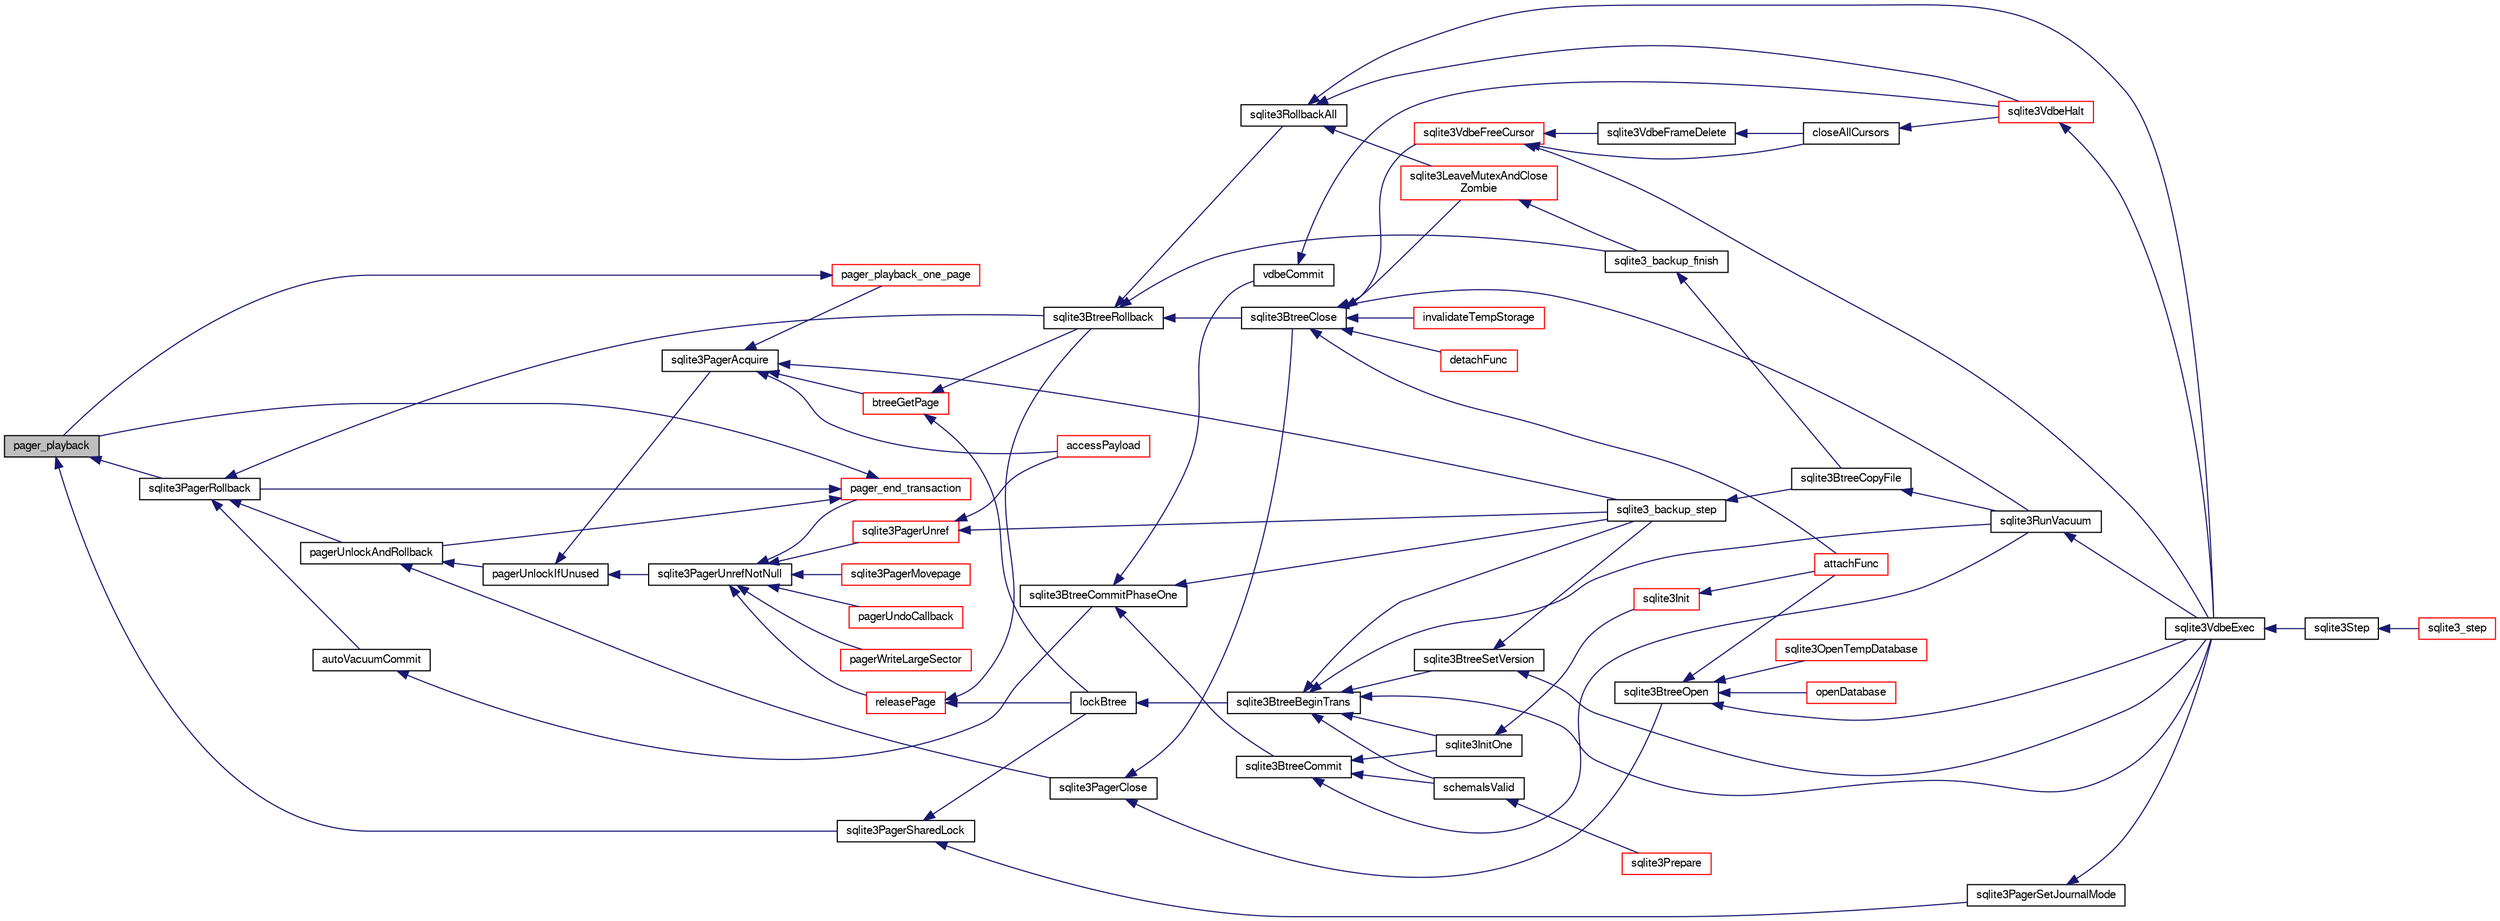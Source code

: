 digraph "pager_playback"
{
  edge [fontname="FreeSans",fontsize="10",labelfontname="FreeSans",labelfontsize="10"];
  node [fontname="FreeSans",fontsize="10",shape=record];
  rankdir="LR";
  Node194029 [label="pager_playback",height=0.2,width=0.4,color="black", fillcolor="grey75", style="filled", fontcolor="black"];
  Node194029 -> Node194030 [dir="back",color="midnightblue",fontsize="10",style="solid",fontname="FreeSans"];
  Node194030 [label="sqlite3PagerSharedLock",height=0.2,width=0.4,color="black", fillcolor="white", style="filled",URL="$sqlite3_8c.html#a58c197b629fb6eaacf96c7add57c70df"];
  Node194030 -> Node194031 [dir="back",color="midnightblue",fontsize="10",style="solid",fontname="FreeSans"];
  Node194031 [label="sqlite3PagerSetJournalMode",height=0.2,width=0.4,color="black", fillcolor="white", style="filled",URL="$sqlite3_8c.html#afb929a0a4553cda84de16180ddbd09f7"];
  Node194031 -> Node194032 [dir="back",color="midnightblue",fontsize="10",style="solid",fontname="FreeSans"];
  Node194032 [label="sqlite3VdbeExec",height=0.2,width=0.4,color="black", fillcolor="white", style="filled",URL="$sqlite3_8c.html#a8ce40a614bdc56719c4d642b1e4dfb21"];
  Node194032 -> Node194033 [dir="back",color="midnightblue",fontsize="10",style="solid",fontname="FreeSans"];
  Node194033 [label="sqlite3Step",height=0.2,width=0.4,color="black", fillcolor="white", style="filled",URL="$sqlite3_8c.html#a3f2872e873e2758a4beedad1d5113554"];
  Node194033 -> Node194034 [dir="back",color="midnightblue",fontsize="10",style="solid",fontname="FreeSans"];
  Node194034 [label="sqlite3_step",height=0.2,width=0.4,color="red", fillcolor="white", style="filled",URL="$sqlite3_8h.html#ac1e491ce36b7471eb28387f7d3c74334"];
  Node194030 -> Node194293 [dir="back",color="midnightblue",fontsize="10",style="solid",fontname="FreeSans"];
  Node194293 [label="lockBtree",height=0.2,width=0.4,color="black", fillcolor="white", style="filled",URL="$sqlite3_8c.html#a5b808194d3178be15705a420265cee9d"];
  Node194293 -> Node194294 [dir="back",color="midnightblue",fontsize="10",style="solid",fontname="FreeSans"];
  Node194294 [label="sqlite3BtreeBeginTrans",height=0.2,width=0.4,color="black", fillcolor="white", style="filled",URL="$sqlite3_8c.html#a52d6706df15c67c22aa7d0e290c16bf5"];
  Node194294 -> Node194295 [dir="back",color="midnightblue",fontsize="10",style="solid",fontname="FreeSans"];
  Node194295 [label="sqlite3BtreeSetVersion",height=0.2,width=0.4,color="black", fillcolor="white", style="filled",URL="$sqlite3_8c.html#a2db3061b5c557699a47415ca0342ba01"];
  Node194295 -> Node194245 [dir="back",color="midnightblue",fontsize="10",style="solid",fontname="FreeSans"];
  Node194245 [label="sqlite3_backup_step",height=0.2,width=0.4,color="black", fillcolor="white", style="filled",URL="$sqlite3_8h.html#a1699b75e98d082eebc465a9e64c35269"];
  Node194245 -> Node194246 [dir="back",color="midnightblue",fontsize="10",style="solid",fontname="FreeSans"];
  Node194246 [label="sqlite3BtreeCopyFile",height=0.2,width=0.4,color="black", fillcolor="white", style="filled",URL="$sqlite3_8c.html#a4d9e19a79f0d5c1dfcef0bd137ae83f9"];
  Node194246 -> Node194218 [dir="back",color="midnightblue",fontsize="10",style="solid",fontname="FreeSans"];
  Node194218 [label="sqlite3RunVacuum",height=0.2,width=0.4,color="black", fillcolor="white", style="filled",URL="$sqlite3_8c.html#a5e83ddc7b3e7e8e79ad5d1fc92de1d2f"];
  Node194218 -> Node194032 [dir="back",color="midnightblue",fontsize="10",style="solid",fontname="FreeSans"];
  Node194295 -> Node194032 [dir="back",color="midnightblue",fontsize="10",style="solid",fontname="FreeSans"];
  Node194294 -> Node194245 [dir="back",color="midnightblue",fontsize="10",style="solid",fontname="FreeSans"];
  Node194294 -> Node194032 [dir="back",color="midnightblue",fontsize="10",style="solid",fontname="FreeSans"];
  Node194294 -> Node194058 [dir="back",color="midnightblue",fontsize="10",style="solid",fontname="FreeSans"];
  Node194058 [label="sqlite3InitOne",height=0.2,width=0.4,color="black", fillcolor="white", style="filled",URL="$sqlite3_8c.html#ac4318b25df65269906b0379251fe9b85"];
  Node194058 -> Node194059 [dir="back",color="midnightblue",fontsize="10",style="solid",fontname="FreeSans"];
  Node194059 [label="sqlite3Init",height=0.2,width=0.4,color="red", fillcolor="white", style="filled",URL="$sqlite3_8c.html#aed74e3dc765631a833f522f425ff5a48"];
  Node194059 -> Node194060 [dir="back",color="midnightblue",fontsize="10",style="solid",fontname="FreeSans"];
  Node194060 [label="attachFunc",height=0.2,width=0.4,color="red", fillcolor="white", style="filled",URL="$sqlite3_8c.html#a69cb751a7da501b9a0aa37e0d7c3eaf7"];
  Node194294 -> Node194243 [dir="back",color="midnightblue",fontsize="10",style="solid",fontname="FreeSans"];
  Node194243 [label="schemaIsValid",height=0.2,width=0.4,color="black", fillcolor="white", style="filled",URL="$sqlite3_8c.html#a7c466fe28e7ca6f46b8bf72c46d9738d"];
  Node194243 -> Node194211 [dir="back",color="midnightblue",fontsize="10",style="solid",fontname="FreeSans"];
  Node194211 [label="sqlite3Prepare",height=0.2,width=0.4,color="red", fillcolor="white", style="filled",URL="$sqlite3_8c.html#acb25890858d0bf4b12eb7aae569f0c7b"];
  Node194294 -> Node194218 [dir="back",color="midnightblue",fontsize="10",style="solid",fontname="FreeSans"];
  Node194029 -> Node194296 [dir="back",color="midnightblue",fontsize="10",style="solid",fontname="FreeSans"];
  Node194296 [label="sqlite3PagerRollback",height=0.2,width=0.4,color="black", fillcolor="white", style="filled",URL="$sqlite3_8c.html#afdd2ecbb97b7a716892ff6bd10c7dfd0"];
  Node194296 -> Node194297 [dir="back",color="midnightblue",fontsize="10",style="solid",fontname="FreeSans"];
  Node194297 [label="pagerUnlockAndRollback",height=0.2,width=0.4,color="black", fillcolor="white", style="filled",URL="$sqlite3_8c.html#a02d96b7bf62c3b13ba905d168914518c"];
  Node194297 -> Node194298 [dir="back",color="midnightblue",fontsize="10",style="solid",fontname="FreeSans"];
  Node194298 [label="sqlite3PagerClose",height=0.2,width=0.4,color="black", fillcolor="white", style="filled",URL="$sqlite3_8c.html#af94b1f96b60689fd09422cce2c85f53f"];
  Node194298 -> Node194299 [dir="back",color="midnightblue",fontsize="10",style="solid",fontname="FreeSans"];
  Node194299 [label="sqlite3BtreeOpen",height=0.2,width=0.4,color="black", fillcolor="white", style="filled",URL="$sqlite3_8c.html#a13dcb44dc34af6ce9d38de9c5aa975f9"];
  Node194299 -> Node194032 [dir="back",color="midnightblue",fontsize="10",style="solid",fontname="FreeSans"];
  Node194299 -> Node194060 [dir="back",color="midnightblue",fontsize="10",style="solid",fontname="FreeSans"];
  Node194299 -> Node194300 [dir="back",color="midnightblue",fontsize="10",style="solid",fontname="FreeSans"];
  Node194300 [label="sqlite3OpenTempDatabase",height=0.2,width=0.4,color="red", fillcolor="white", style="filled",URL="$sqlite3_8c.html#aaf3088380b731428b72d3b5777f93755"];
  Node194299 -> Node194267 [dir="back",color="midnightblue",fontsize="10",style="solid",fontname="FreeSans"];
  Node194267 [label="openDatabase",height=0.2,width=0.4,color="red", fillcolor="white", style="filled",URL="$sqlite3_8c.html#a6a9c3bc3a64234e863413f41db473758"];
  Node194298 -> Node194305 [dir="back",color="midnightblue",fontsize="10",style="solid",fontname="FreeSans"];
  Node194305 [label="sqlite3BtreeClose",height=0.2,width=0.4,color="black", fillcolor="white", style="filled",URL="$sqlite3_8c.html#a729b65009b66a99200496b09c124df01"];
  Node194305 -> Node194306 [dir="back",color="midnightblue",fontsize="10",style="solid",fontname="FreeSans"];
  Node194306 [label="sqlite3VdbeFreeCursor",height=0.2,width=0.4,color="red", fillcolor="white", style="filled",URL="$sqlite3_8c.html#a0f9084083e1d0639708934630f33d6ef"];
  Node194306 -> Node194307 [dir="back",color="midnightblue",fontsize="10",style="solid",fontname="FreeSans"];
  Node194307 [label="sqlite3VdbeFrameDelete",height=0.2,width=0.4,color="black", fillcolor="white", style="filled",URL="$sqlite3_8c.html#adb3773fdfb1685857e28891f76365900"];
  Node194307 -> Node194308 [dir="back",color="midnightblue",fontsize="10",style="solid",fontname="FreeSans"];
  Node194308 [label="closeAllCursors",height=0.2,width=0.4,color="black", fillcolor="white", style="filled",URL="$sqlite3_8c.html#af1ac189735864dd6989a8c5af4557547"];
  Node194308 -> Node194251 [dir="back",color="midnightblue",fontsize="10",style="solid",fontname="FreeSans"];
  Node194251 [label="sqlite3VdbeHalt",height=0.2,width=0.4,color="red", fillcolor="white", style="filled",URL="$sqlite3_8c.html#a8d1d99703d999190fbc35ecc981cb709"];
  Node194251 -> Node194032 [dir="back",color="midnightblue",fontsize="10",style="solid",fontname="FreeSans"];
  Node194306 -> Node194308 [dir="back",color="midnightblue",fontsize="10",style="solid",fontname="FreeSans"];
  Node194306 -> Node194032 [dir="back",color="midnightblue",fontsize="10",style="solid",fontname="FreeSans"];
  Node194305 -> Node194060 [dir="back",color="midnightblue",fontsize="10",style="solid",fontname="FreeSans"];
  Node194305 -> Node194247 [dir="back",color="midnightblue",fontsize="10",style="solid",fontname="FreeSans"];
  Node194247 [label="detachFunc",height=0.2,width=0.4,color="red", fillcolor="white", style="filled",URL="$sqlite3_8c.html#a2b3dd04cb87abd088926ab0082a60b77"];
  Node194305 -> Node194248 [dir="back",color="midnightblue",fontsize="10",style="solid",fontname="FreeSans"];
  Node194248 [label="invalidateTempStorage",height=0.2,width=0.4,color="red", fillcolor="white", style="filled",URL="$sqlite3_8c.html#a759777a1eb3c3e96a5af94932b39e69a"];
  Node194305 -> Node194218 [dir="back",color="midnightblue",fontsize="10",style="solid",fontname="FreeSans"];
  Node194305 -> Node194261 [dir="back",color="midnightblue",fontsize="10",style="solid",fontname="FreeSans"];
  Node194261 [label="sqlite3LeaveMutexAndClose\lZombie",height=0.2,width=0.4,color="red", fillcolor="white", style="filled",URL="$sqlite3_8c.html#afe3a37c29dcb0fe9fc15fe07a3976f59"];
  Node194261 -> Node194262 [dir="back",color="midnightblue",fontsize="10",style="solid",fontname="FreeSans"];
  Node194262 [label="sqlite3_backup_finish",height=0.2,width=0.4,color="black", fillcolor="white", style="filled",URL="$sqlite3_8h.html#a176857dd58d99be53b6d7305533e0048"];
  Node194262 -> Node194246 [dir="back",color="midnightblue",fontsize="10",style="solid",fontname="FreeSans"];
  Node194297 -> Node194310 [dir="back",color="midnightblue",fontsize="10",style="solid",fontname="FreeSans"];
  Node194310 [label="pagerUnlockIfUnused",height=0.2,width=0.4,color="black", fillcolor="white", style="filled",URL="$sqlite3_8c.html#abf547f4276efb6f10262f7fde1e4d065"];
  Node194310 -> Node194311 [dir="back",color="midnightblue",fontsize="10",style="solid",fontname="FreeSans"];
  Node194311 [label="sqlite3PagerAcquire",height=0.2,width=0.4,color="black", fillcolor="white", style="filled",URL="$sqlite3_8c.html#a22a53daafd2bd778cda390312651f994"];
  Node194311 -> Node194312 [dir="back",color="midnightblue",fontsize="10",style="solid",fontname="FreeSans"];
  Node194312 [label="pager_playback_one_page",height=0.2,width=0.4,color="red", fillcolor="white", style="filled",URL="$sqlite3_8c.html#adfca1dee9939482792fe2b4ed982d00e"];
  Node194312 -> Node194029 [dir="back",color="midnightblue",fontsize="10",style="solid",fontname="FreeSans"];
  Node194311 -> Node194317 [dir="back",color="midnightblue",fontsize="10",style="solid",fontname="FreeSans"];
  Node194317 [label="btreeGetPage",height=0.2,width=0.4,color="red", fillcolor="white", style="filled",URL="$sqlite3_8c.html#ac59679e30ceb0190614fbd19a7feb6de"];
  Node194317 -> Node194293 [dir="back",color="midnightblue",fontsize="10",style="solid",fontname="FreeSans"];
  Node194317 -> Node194356 [dir="back",color="midnightblue",fontsize="10",style="solid",fontname="FreeSans"];
  Node194356 [label="sqlite3BtreeRollback",height=0.2,width=0.4,color="black", fillcolor="white", style="filled",URL="$sqlite3_8c.html#a317473acdafdd688385c8954f09de186"];
  Node194356 -> Node194305 [dir="back",color="midnightblue",fontsize="10",style="solid",fontname="FreeSans"];
  Node194356 -> Node194262 [dir="back",color="midnightblue",fontsize="10",style="solid",fontname="FreeSans"];
  Node194356 -> Node194250 [dir="back",color="midnightblue",fontsize="10",style="solid",fontname="FreeSans"];
  Node194250 [label="sqlite3RollbackAll",height=0.2,width=0.4,color="black", fillcolor="white", style="filled",URL="$sqlite3_8c.html#ad902dd388d73208539f557962e3fe6bb"];
  Node194250 -> Node194251 [dir="back",color="midnightblue",fontsize="10",style="solid",fontname="FreeSans"];
  Node194250 -> Node194032 [dir="back",color="midnightblue",fontsize="10",style="solid",fontname="FreeSans"];
  Node194250 -> Node194261 [dir="back",color="midnightblue",fontsize="10",style="solid",fontname="FreeSans"];
  Node194311 -> Node194358 [dir="back",color="midnightblue",fontsize="10",style="solid",fontname="FreeSans"];
  Node194358 [label="accessPayload",height=0.2,width=0.4,color="red", fillcolor="white", style="filled",URL="$sqlite3_8c.html#acf70e6d3cb6afd54d677b3dffb6959d2"];
  Node194311 -> Node194245 [dir="back",color="midnightblue",fontsize="10",style="solid",fontname="FreeSans"];
  Node194310 -> Node194377 [dir="back",color="midnightblue",fontsize="10",style="solid",fontname="FreeSans"];
  Node194377 [label="sqlite3PagerUnrefNotNull",height=0.2,width=0.4,color="black", fillcolor="white", style="filled",URL="$sqlite3_8c.html#a4b314f96f09f5c68c94672e420e31ab9"];
  Node194377 -> Node194378 [dir="back",color="midnightblue",fontsize="10",style="solid",fontname="FreeSans"];
  Node194378 [label="pager_end_transaction",height=0.2,width=0.4,color="red", fillcolor="white", style="filled",URL="$sqlite3_8c.html#a0814e2cfab386b1e3ba74528870339fe"];
  Node194378 -> Node194297 [dir="back",color="midnightblue",fontsize="10",style="solid",fontname="FreeSans"];
  Node194378 -> Node194029 [dir="back",color="midnightblue",fontsize="10",style="solid",fontname="FreeSans"];
  Node194378 -> Node194296 [dir="back",color="midnightblue",fontsize="10",style="solid",fontname="FreeSans"];
  Node194377 -> Node194381 [dir="back",color="midnightblue",fontsize="10",style="solid",fontname="FreeSans"];
  Node194381 [label="pagerUndoCallback",height=0.2,width=0.4,color="red", fillcolor="white", style="filled",URL="$sqlite3_8c.html#aca578b7eaed97dbbc2219eb67e1de24f"];
  Node194377 -> Node194383 [dir="back",color="midnightblue",fontsize="10",style="solid",fontname="FreeSans"];
  Node194383 [label="sqlite3PagerUnref",height=0.2,width=0.4,color="red", fillcolor="white", style="filled",URL="$sqlite3_8c.html#aa9d040b7f24a8a5d99bf96863b52cd15"];
  Node194383 -> Node194358 [dir="back",color="midnightblue",fontsize="10",style="solid",fontname="FreeSans"];
  Node194383 -> Node194245 [dir="back",color="midnightblue",fontsize="10",style="solid",fontname="FreeSans"];
  Node194377 -> Node194400 [dir="back",color="midnightblue",fontsize="10",style="solid",fontname="FreeSans"];
  Node194400 [label="pagerWriteLargeSector",height=0.2,width=0.4,color="red", fillcolor="white", style="filled",URL="$sqlite3_8c.html#a06334f0cc1c2dc95ffe29c2359928b92"];
  Node194377 -> Node194402 [dir="back",color="midnightblue",fontsize="10",style="solid",fontname="FreeSans"];
  Node194402 [label="sqlite3PagerMovepage",height=0.2,width=0.4,color="red", fillcolor="white", style="filled",URL="$sqlite3_8c.html#a8cdedc7a185709301f12c4d7b305aa1e"];
  Node194377 -> Node194407 [dir="back",color="midnightblue",fontsize="10",style="solid",fontname="FreeSans"];
  Node194407 [label="releasePage",height=0.2,width=0.4,color="red", fillcolor="white", style="filled",URL="$sqlite3_8c.html#a92c6fb14f9bcf117440c35116c26d6c4"];
  Node194407 -> Node194293 [dir="back",color="midnightblue",fontsize="10",style="solid",fontname="FreeSans"];
  Node194407 -> Node194356 [dir="back",color="midnightblue",fontsize="10",style="solid",fontname="FreeSans"];
  Node194296 -> Node194350 [dir="back",color="midnightblue",fontsize="10",style="solid",fontname="FreeSans"];
  Node194350 [label="autoVacuumCommit",height=0.2,width=0.4,color="black", fillcolor="white", style="filled",URL="$sqlite3_8c.html#a809d22c6311135ae3048adf41febaef0"];
  Node194350 -> Node194351 [dir="back",color="midnightblue",fontsize="10",style="solid",fontname="FreeSans"];
  Node194351 [label="sqlite3BtreeCommitPhaseOne",height=0.2,width=0.4,color="black", fillcolor="white", style="filled",URL="$sqlite3_8c.html#ae266cba101e64ad99a166f237532e262"];
  Node194351 -> Node194352 [dir="back",color="midnightblue",fontsize="10",style="solid",fontname="FreeSans"];
  Node194352 [label="sqlite3BtreeCommit",height=0.2,width=0.4,color="black", fillcolor="white", style="filled",URL="$sqlite3_8c.html#a8e56ab314556935f9f73080147d26419"];
  Node194352 -> Node194058 [dir="back",color="midnightblue",fontsize="10",style="solid",fontname="FreeSans"];
  Node194352 -> Node194243 [dir="back",color="midnightblue",fontsize="10",style="solid",fontname="FreeSans"];
  Node194352 -> Node194218 [dir="back",color="midnightblue",fontsize="10",style="solid",fontname="FreeSans"];
  Node194351 -> Node194245 [dir="back",color="midnightblue",fontsize="10",style="solid",fontname="FreeSans"];
  Node194351 -> Node194353 [dir="back",color="midnightblue",fontsize="10",style="solid",fontname="FreeSans"];
  Node194353 [label="vdbeCommit",height=0.2,width=0.4,color="black", fillcolor="white", style="filled",URL="$sqlite3_8c.html#a5d7f1e0625451b987728f600cfe1b92d"];
  Node194353 -> Node194251 [dir="back",color="midnightblue",fontsize="10",style="solid",fontname="FreeSans"];
  Node194296 -> Node194356 [dir="back",color="midnightblue",fontsize="10",style="solid",fontname="FreeSans"];
}

